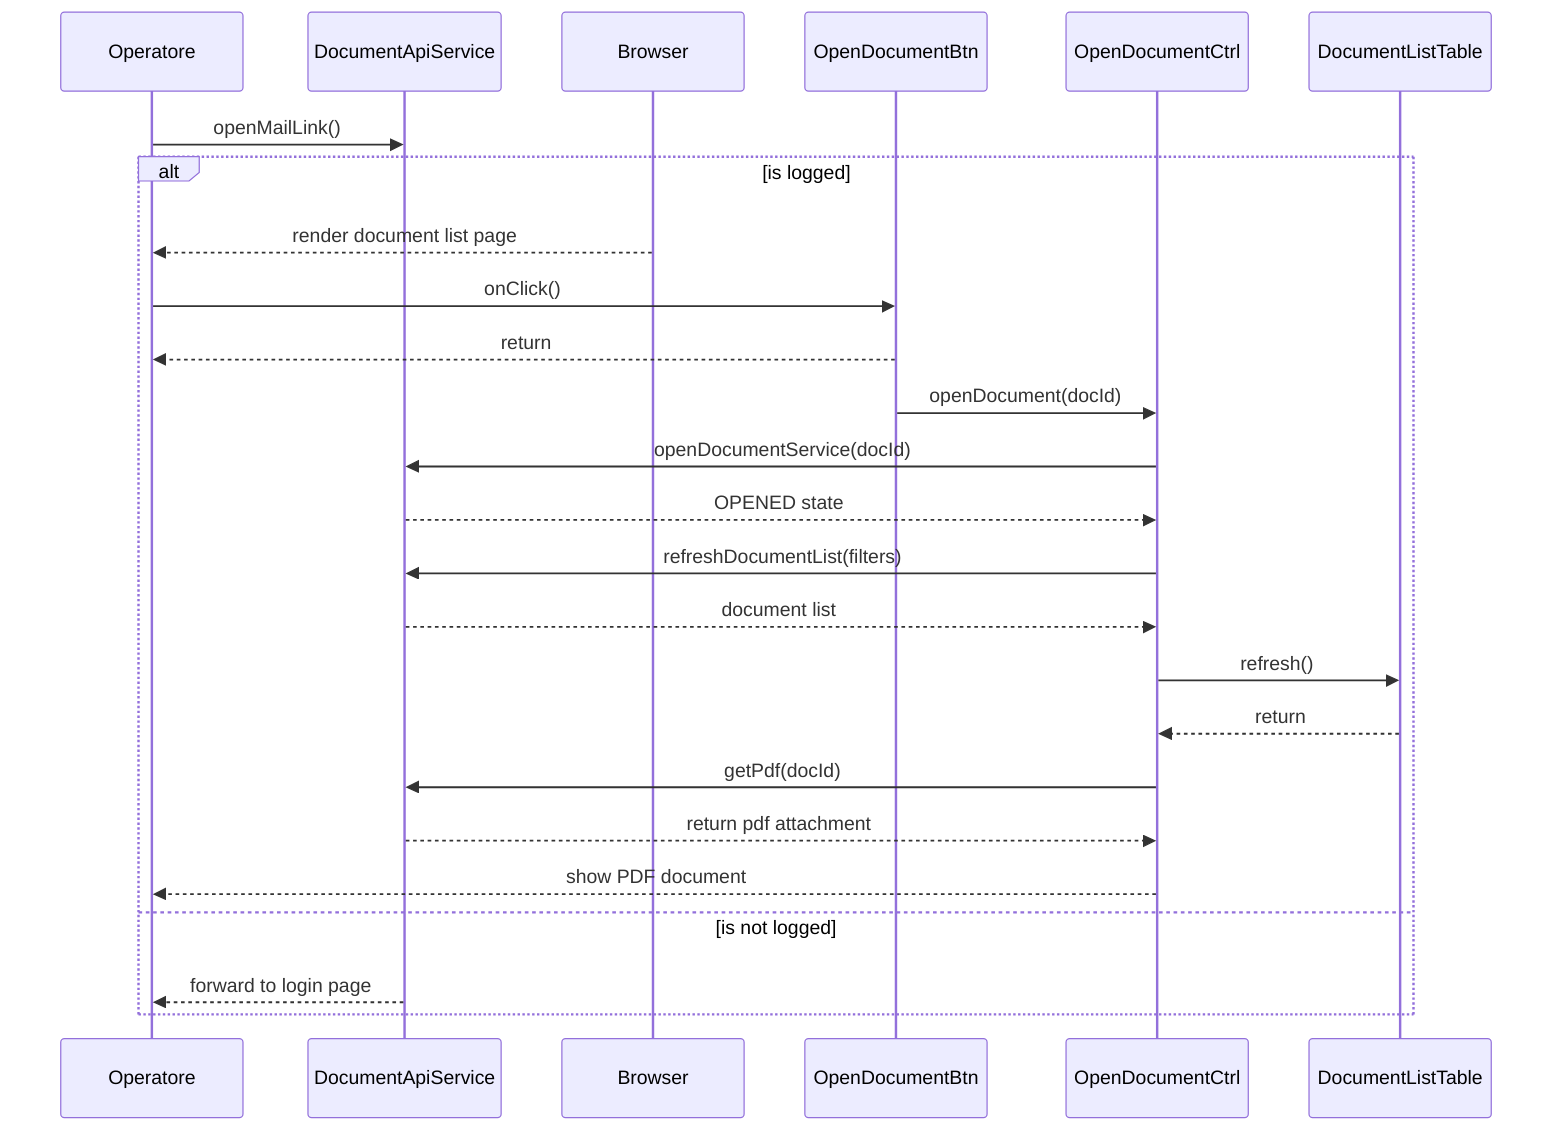 sequenceDiagram        
    Operatore->>DocumentApiService: openMailLink()       
    alt is logged
    	Browser-->>Operatore: render document list page 
        Operatore->>OpenDocumentBtn: onClick()
        OpenDocumentBtn-->>Operatore: return
        OpenDocumentBtn->>OpenDocumentCtrl: openDocument(docId)        
        OpenDocumentCtrl->>DocumentApiService: openDocumentService(docId)
        DocumentApiService-->>OpenDocumentCtrl: OPENED state
        OpenDocumentCtrl->>DocumentApiService: refreshDocumentList(filters)
        DocumentApiService-->>OpenDocumentCtrl: document list
        OpenDocumentCtrl->>DocumentListTable:  refresh()
        DocumentListTable-->>OpenDocumentCtrl:  return
        OpenDocumentCtrl->>DocumentApiService: getPdf(docId)
        DocumentApiService-->>OpenDocumentCtrl: return pdf attachment    
        OpenDocumentCtrl-->>Operatore: show PDF document  
    else is not logged    	
    	DocumentApiService-->>Operatore: forward to login page
    end